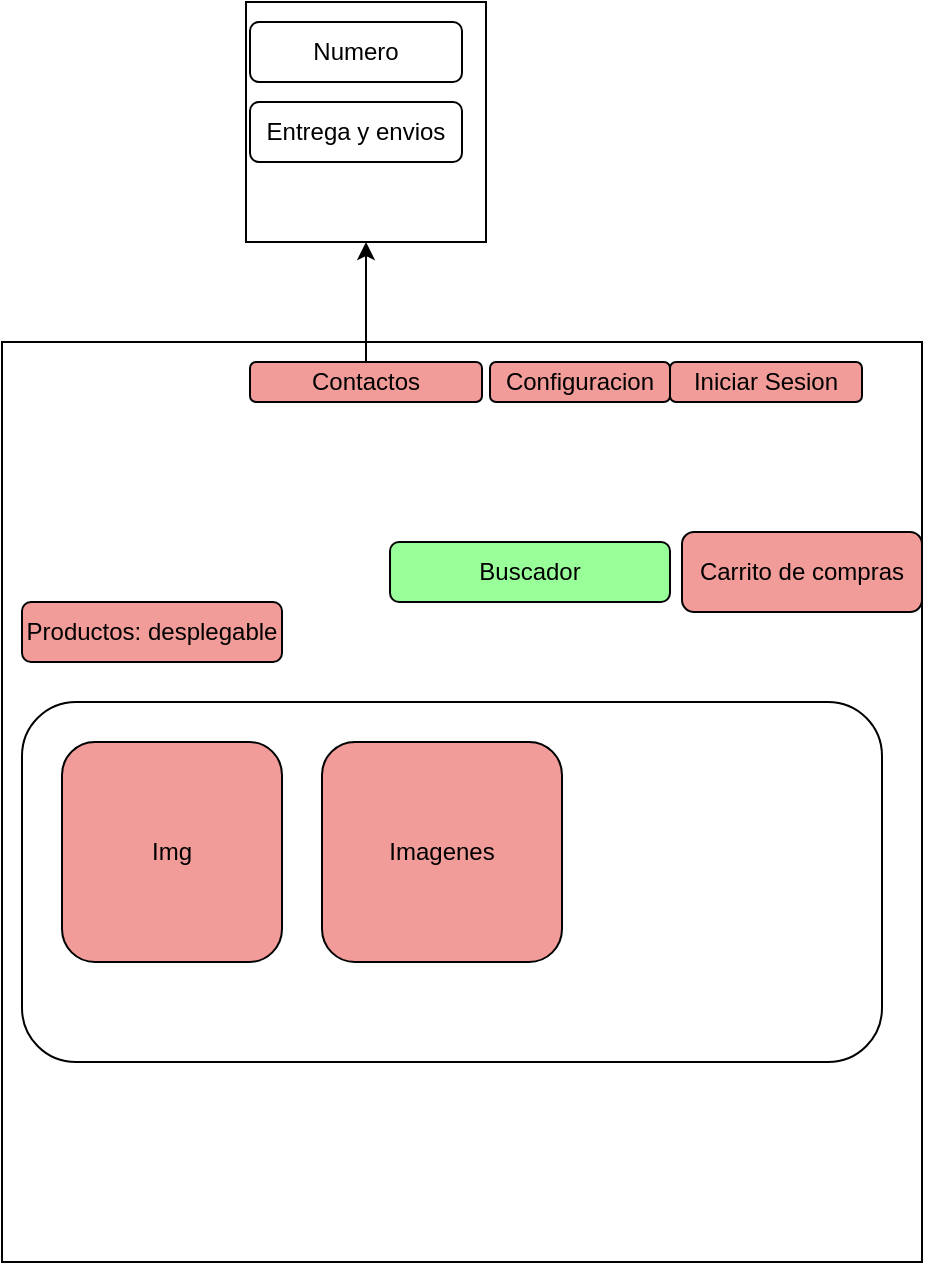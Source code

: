 <mxfile version="26.1.1">
  <diagram name="Page-1" id="lJxH6t8gqwgmXtBWm7o9">
    <mxGraphModel dx="1034" dy="1661" grid="1" gridSize="10" guides="1" tooltips="1" connect="1" arrows="1" fold="1" page="1" pageScale="1" pageWidth="827" pageHeight="1169" math="0" shadow="0">
      <root>
        <mxCell id="0" />
        <mxCell id="1" parent="0" />
        <mxCell id="T8Xv3cssepLBzFLuWM8g-1" value="" style="whiteSpace=wrap;html=1;aspect=fixed;" vertex="1" parent="1">
          <mxGeometry x="80" y="40" width="460" height="460" as="geometry" />
        </mxCell>
        <mxCell id="T8Xv3cssepLBzFLuWM8g-2" value="Iniciar Sesion" style="rounded=1;whiteSpace=wrap;html=1;fillColor=#F19C99;" vertex="1" parent="1">
          <mxGeometry x="414" y="50" width="96" height="20" as="geometry" />
        </mxCell>
        <mxCell id="T8Xv3cssepLBzFLuWM8g-3" value="Buscador" style="rounded=1;whiteSpace=wrap;html=1;fillColor=#99FF99;" vertex="1" parent="1">
          <mxGeometry x="274" y="140" width="140" height="30" as="geometry" />
        </mxCell>
        <mxCell id="T8Xv3cssepLBzFLuWM8g-4" value="Carrito de compras" style="rounded=1;whiteSpace=wrap;html=1;fillColor=#F19C99;" vertex="1" parent="1">
          <mxGeometry x="420" y="135" width="120" height="40" as="geometry" />
        </mxCell>
        <mxCell id="T8Xv3cssepLBzFLuWM8g-5" value="Productos: desplegable" style="rounded=1;whiteSpace=wrap;html=1;fillColor=#F19C99;" vertex="1" parent="1">
          <mxGeometry x="90" y="170" width="130" height="30" as="geometry" />
        </mxCell>
        <mxCell id="T8Xv3cssepLBzFLuWM8g-6" value="Configuracion" style="rounded=1;whiteSpace=wrap;html=1;fillColor=#F19C99;" vertex="1" parent="1">
          <mxGeometry x="324" y="50" width="90" height="20" as="geometry" />
        </mxCell>
        <mxCell id="T8Xv3cssepLBzFLuWM8g-7" value="Contactos" style="rounded=1;whiteSpace=wrap;html=1;fillColor=#F19C99;" vertex="1" parent="1">
          <mxGeometry x="204" y="50" width="116" height="20" as="geometry" />
        </mxCell>
        <mxCell id="T8Xv3cssepLBzFLuWM8g-8" value="" style="endArrow=classic;html=1;rounded=0;exitX=0.5;exitY=0;exitDx=0;exitDy=0;" edge="1" parent="1" source="T8Xv3cssepLBzFLuWM8g-7" target="T8Xv3cssepLBzFLuWM8g-9">
          <mxGeometry width="50" height="50" relative="1" as="geometry">
            <mxPoint x="390" y="80" as="sourcePoint" />
            <mxPoint x="262" y="10" as="targetPoint" />
          </mxGeometry>
        </mxCell>
        <mxCell id="T8Xv3cssepLBzFLuWM8g-9" value="" style="rounded=0;whiteSpace=wrap;html=1;" vertex="1" parent="1">
          <mxGeometry x="202" y="-130" width="120" height="120" as="geometry" />
        </mxCell>
        <mxCell id="T8Xv3cssepLBzFLuWM8g-10" value="Numero" style="rounded=1;whiteSpace=wrap;html=1;" vertex="1" parent="1">
          <mxGeometry x="204" y="-120" width="106" height="30" as="geometry" />
        </mxCell>
        <mxCell id="T8Xv3cssepLBzFLuWM8g-11" value="Entrega y envios" style="rounded=1;whiteSpace=wrap;html=1;" vertex="1" parent="1">
          <mxGeometry x="204" y="-80" width="106" height="30" as="geometry" />
        </mxCell>
        <mxCell id="T8Xv3cssepLBzFLuWM8g-12" value="" style="rounded=1;whiteSpace=wrap;html=1;" vertex="1" parent="1">
          <mxGeometry x="90" y="220" width="430" height="180" as="geometry" />
        </mxCell>
        <mxCell id="T8Xv3cssepLBzFLuWM8g-13" value="Img" style="rounded=1;whiteSpace=wrap;html=1;fillColor=#F19C99;" vertex="1" parent="1">
          <mxGeometry x="110" y="240" width="110" height="110" as="geometry" />
        </mxCell>
        <mxCell id="T8Xv3cssepLBzFLuWM8g-14" value="Imagenes" style="rounded=1;whiteSpace=wrap;html=1;fillColor=#F19C99;" vertex="1" parent="1">
          <mxGeometry x="240" y="240" width="120" height="110" as="geometry" />
        </mxCell>
      </root>
    </mxGraphModel>
  </diagram>
</mxfile>
